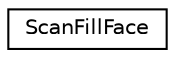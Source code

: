 digraph G
{
  edge [fontname="Helvetica",fontsize="10",labelfontname="Helvetica",labelfontsize="10"];
  node [fontname="Helvetica",fontsize="10",shape=record];
  rankdir=LR;
  Node1 [label="ScanFillFace",height=0.2,width=0.4,color="black", fillcolor="white", style="filled",URL="$dd/de1/structScanFillFace.html"];
}
